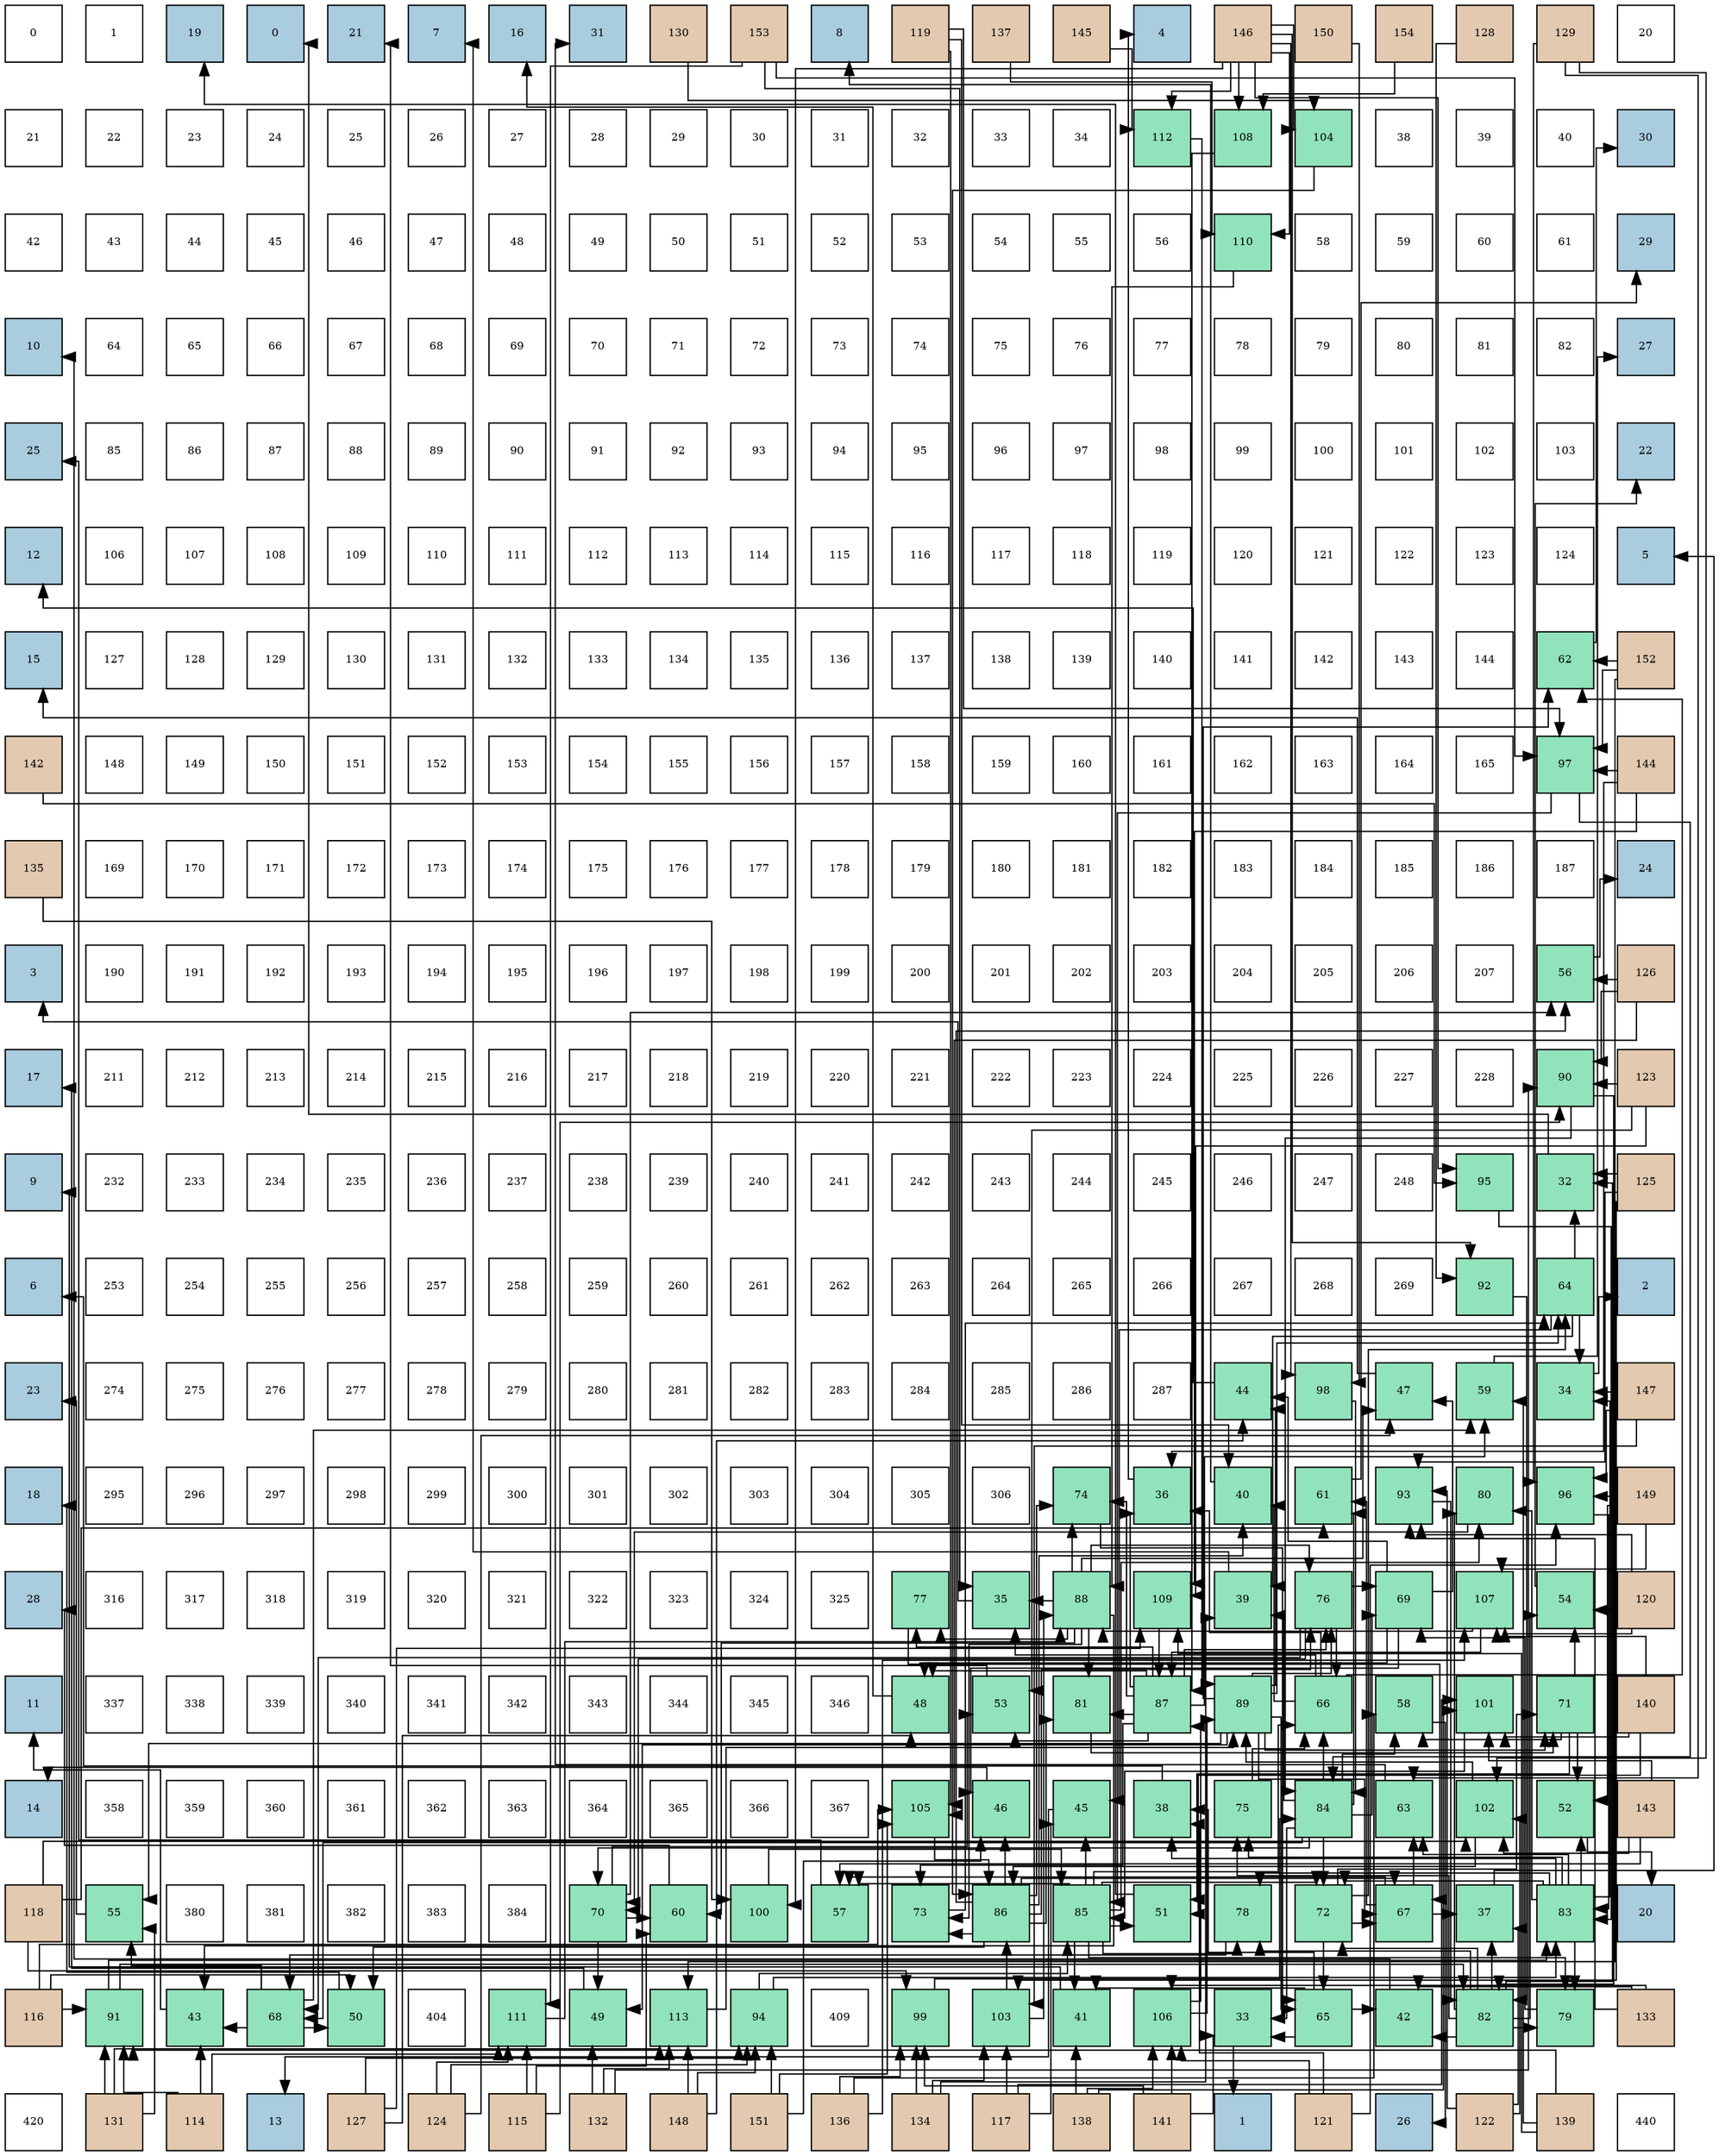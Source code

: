 digraph layout{
 rankdir=TB;
 splines=ortho;
 node [style=filled shape=square fixedsize=true width=0.6];
0[label="0", fontsize=8, fillcolor="#ffffff"];
1[label="1", fontsize=8, fillcolor="#ffffff"];
2[label="19", fontsize=8, fillcolor="#a9ccde"];
3[label="0", fontsize=8, fillcolor="#a9ccde"];
4[label="21", fontsize=8, fillcolor="#a9ccde"];
5[label="7", fontsize=8, fillcolor="#a9ccde"];
6[label="16", fontsize=8, fillcolor="#a9ccde"];
7[label="31", fontsize=8, fillcolor="#a9ccde"];
8[label="130", fontsize=8, fillcolor="#e3c9af"];
9[label="153", fontsize=8, fillcolor="#e3c9af"];
10[label="8", fontsize=8, fillcolor="#a9ccde"];
11[label="119", fontsize=8, fillcolor="#e3c9af"];
12[label="137", fontsize=8, fillcolor="#e3c9af"];
13[label="145", fontsize=8, fillcolor="#e3c9af"];
14[label="4", fontsize=8, fillcolor="#a9ccde"];
15[label="146", fontsize=8, fillcolor="#e3c9af"];
16[label="150", fontsize=8, fillcolor="#e3c9af"];
17[label="154", fontsize=8, fillcolor="#e3c9af"];
18[label="128", fontsize=8, fillcolor="#e3c9af"];
19[label="129", fontsize=8, fillcolor="#e3c9af"];
20[label="20", fontsize=8, fillcolor="#ffffff"];
21[label="21", fontsize=8, fillcolor="#ffffff"];
22[label="22", fontsize=8, fillcolor="#ffffff"];
23[label="23", fontsize=8, fillcolor="#ffffff"];
24[label="24", fontsize=8, fillcolor="#ffffff"];
25[label="25", fontsize=8, fillcolor="#ffffff"];
26[label="26", fontsize=8, fillcolor="#ffffff"];
27[label="27", fontsize=8, fillcolor="#ffffff"];
28[label="28", fontsize=8, fillcolor="#ffffff"];
29[label="29", fontsize=8, fillcolor="#ffffff"];
30[label="30", fontsize=8, fillcolor="#ffffff"];
31[label="31", fontsize=8, fillcolor="#ffffff"];
32[label="32", fontsize=8, fillcolor="#ffffff"];
33[label="33", fontsize=8, fillcolor="#ffffff"];
34[label="34", fontsize=8, fillcolor="#ffffff"];
35[label="112", fontsize=8, fillcolor="#91e3bb"];
36[label="108", fontsize=8, fillcolor="#91e3bb"];
37[label="104", fontsize=8, fillcolor="#91e3bb"];
38[label="38", fontsize=8, fillcolor="#ffffff"];
39[label="39", fontsize=8, fillcolor="#ffffff"];
40[label="40", fontsize=8, fillcolor="#ffffff"];
41[label="30", fontsize=8, fillcolor="#a9ccde"];
42[label="42", fontsize=8, fillcolor="#ffffff"];
43[label="43", fontsize=8, fillcolor="#ffffff"];
44[label="44", fontsize=8, fillcolor="#ffffff"];
45[label="45", fontsize=8, fillcolor="#ffffff"];
46[label="46", fontsize=8, fillcolor="#ffffff"];
47[label="47", fontsize=8, fillcolor="#ffffff"];
48[label="48", fontsize=8, fillcolor="#ffffff"];
49[label="49", fontsize=8, fillcolor="#ffffff"];
50[label="50", fontsize=8, fillcolor="#ffffff"];
51[label="51", fontsize=8, fillcolor="#ffffff"];
52[label="52", fontsize=8, fillcolor="#ffffff"];
53[label="53", fontsize=8, fillcolor="#ffffff"];
54[label="54", fontsize=8, fillcolor="#ffffff"];
55[label="55", fontsize=8, fillcolor="#ffffff"];
56[label="56", fontsize=8, fillcolor="#ffffff"];
57[label="110", fontsize=8, fillcolor="#91e3bb"];
58[label="58", fontsize=8, fillcolor="#ffffff"];
59[label="59", fontsize=8, fillcolor="#ffffff"];
60[label="60", fontsize=8, fillcolor="#ffffff"];
61[label="61", fontsize=8, fillcolor="#ffffff"];
62[label="29", fontsize=8, fillcolor="#a9ccde"];
63[label="10", fontsize=8, fillcolor="#a9ccde"];
64[label="64", fontsize=8, fillcolor="#ffffff"];
65[label="65", fontsize=8, fillcolor="#ffffff"];
66[label="66", fontsize=8, fillcolor="#ffffff"];
67[label="67", fontsize=8, fillcolor="#ffffff"];
68[label="68", fontsize=8, fillcolor="#ffffff"];
69[label="69", fontsize=8, fillcolor="#ffffff"];
70[label="70", fontsize=8, fillcolor="#ffffff"];
71[label="71", fontsize=8, fillcolor="#ffffff"];
72[label="72", fontsize=8, fillcolor="#ffffff"];
73[label="73", fontsize=8, fillcolor="#ffffff"];
74[label="74", fontsize=8, fillcolor="#ffffff"];
75[label="75", fontsize=8, fillcolor="#ffffff"];
76[label="76", fontsize=8, fillcolor="#ffffff"];
77[label="77", fontsize=8, fillcolor="#ffffff"];
78[label="78", fontsize=8, fillcolor="#ffffff"];
79[label="79", fontsize=8, fillcolor="#ffffff"];
80[label="80", fontsize=8, fillcolor="#ffffff"];
81[label="81", fontsize=8, fillcolor="#ffffff"];
82[label="82", fontsize=8, fillcolor="#ffffff"];
83[label="27", fontsize=8, fillcolor="#a9ccde"];
84[label="25", fontsize=8, fillcolor="#a9ccde"];
85[label="85", fontsize=8, fillcolor="#ffffff"];
86[label="86", fontsize=8, fillcolor="#ffffff"];
87[label="87", fontsize=8, fillcolor="#ffffff"];
88[label="88", fontsize=8, fillcolor="#ffffff"];
89[label="89", fontsize=8, fillcolor="#ffffff"];
90[label="90", fontsize=8, fillcolor="#ffffff"];
91[label="91", fontsize=8, fillcolor="#ffffff"];
92[label="92", fontsize=8, fillcolor="#ffffff"];
93[label="93", fontsize=8, fillcolor="#ffffff"];
94[label="94", fontsize=8, fillcolor="#ffffff"];
95[label="95", fontsize=8, fillcolor="#ffffff"];
96[label="96", fontsize=8, fillcolor="#ffffff"];
97[label="97", fontsize=8, fillcolor="#ffffff"];
98[label="98", fontsize=8, fillcolor="#ffffff"];
99[label="99", fontsize=8, fillcolor="#ffffff"];
100[label="100", fontsize=8, fillcolor="#ffffff"];
101[label="101", fontsize=8, fillcolor="#ffffff"];
102[label="102", fontsize=8, fillcolor="#ffffff"];
103[label="103", fontsize=8, fillcolor="#ffffff"];
104[label="22", fontsize=8, fillcolor="#a9ccde"];
105[label="12", fontsize=8, fillcolor="#a9ccde"];
106[label="106", fontsize=8, fillcolor="#ffffff"];
107[label="107", fontsize=8, fillcolor="#ffffff"];
108[label="108", fontsize=8, fillcolor="#ffffff"];
109[label="109", fontsize=8, fillcolor="#ffffff"];
110[label="110", fontsize=8, fillcolor="#ffffff"];
111[label="111", fontsize=8, fillcolor="#ffffff"];
112[label="112", fontsize=8, fillcolor="#ffffff"];
113[label="113", fontsize=8, fillcolor="#ffffff"];
114[label="114", fontsize=8, fillcolor="#ffffff"];
115[label="115", fontsize=8, fillcolor="#ffffff"];
116[label="116", fontsize=8, fillcolor="#ffffff"];
117[label="117", fontsize=8, fillcolor="#ffffff"];
118[label="118", fontsize=8, fillcolor="#ffffff"];
119[label="119", fontsize=8, fillcolor="#ffffff"];
120[label="120", fontsize=8, fillcolor="#ffffff"];
121[label="121", fontsize=8, fillcolor="#ffffff"];
122[label="122", fontsize=8, fillcolor="#ffffff"];
123[label="123", fontsize=8, fillcolor="#ffffff"];
124[label="124", fontsize=8, fillcolor="#ffffff"];
125[label="5", fontsize=8, fillcolor="#a9ccde"];
126[label="15", fontsize=8, fillcolor="#a9ccde"];
127[label="127", fontsize=8, fillcolor="#ffffff"];
128[label="128", fontsize=8, fillcolor="#ffffff"];
129[label="129", fontsize=8, fillcolor="#ffffff"];
130[label="130", fontsize=8, fillcolor="#ffffff"];
131[label="131", fontsize=8, fillcolor="#ffffff"];
132[label="132", fontsize=8, fillcolor="#ffffff"];
133[label="133", fontsize=8, fillcolor="#ffffff"];
134[label="134", fontsize=8, fillcolor="#ffffff"];
135[label="135", fontsize=8, fillcolor="#ffffff"];
136[label="136", fontsize=8, fillcolor="#ffffff"];
137[label="137", fontsize=8, fillcolor="#ffffff"];
138[label="138", fontsize=8, fillcolor="#ffffff"];
139[label="139", fontsize=8, fillcolor="#ffffff"];
140[label="140", fontsize=8, fillcolor="#ffffff"];
141[label="141", fontsize=8, fillcolor="#ffffff"];
142[label="142", fontsize=8, fillcolor="#ffffff"];
143[label="143", fontsize=8, fillcolor="#ffffff"];
144[label="144", fontsize=8, fillcolor="#ffffff"];
145[label="62", fontsize=8, fillcolor="#91e3bb"];
146[label="152", fontsize=8, fillcolor="#e3c9af"];
147[label="142", fontsize=8, fillcolor="#e3c9af"];
148[label="148", fontsize=8, fillcolor="#ffffff"];
149[label="149", fontsize=8, fillcolor="#ffffff"];
150[label="150", fontsize=8, fillcolor="#ffffff"];
151[label="151", fontsize=8, fillcolor="#ffffff"];
152[label="152", fontsize=8, fillcolor="#ffffff"];
153[label="153", fontsize=8, fillcolor="#ffffff"];
154[label="154", fontsize=8, fillcolor="#ffffff"];
155[label="155", fontsize=8, fillcolor="#ffffff"];
156[label="156", fontsize=8, fillcolor="#ffffff"];
157[label="157", fontsize=8, fillcolor="#ffffff"];
158[label="158", fontsize=8, fillcolor="#ffffff"];
159[label="159", fontsize=8, fillcolor="#ffffff"];
160[label="160", fontsize=8, fillcolor="#ffffff"];
161[label="161", fontsize=8, fillcolor="#ffffff"];
162[label="162", fontsize=8, fillcolor="#ffffff"];
163[label="163", fontsize=8, fillcolor="#ffffff"];
164[label="164", fontsize=8, fillcolor="#ffffff"];
165[label="165", fontsize=8, fillcolor="#ffffff"];
166[label="97", fontsize=8, fillcolor="#91e3bb"];
167[label="144", fontsize=8, fillcolor="#e3c9af"];
168[label="135", fontsize=8, fillcolor="#e3c9af"];
169[label="169", fontsize=8, fillcolor="#ffffff"];
170[label="170", fontsize=8, fillcolor="#ffffff"];
171[label="171", fontsize=8, fillcolor="#ffffff"];
172[label="172", fontsize=8, fillcolor="#ffffff"];
173[label="173", fontsize=8, fillcolor="#ffffff"];
174[label="174", fontsize=8, fillcolor="#ffffff"];
175[label="175", fontsize=8, fillcolor="#ffffff"];
176[label="176", fontsize=8, fillcolor="#ffffff"];
177[label="177", fontsize=8, fillcolor="#ffffff"];
178[label="178", fontsize=8, fillcolor="#ffffff"];
179[label="179", fontsize=8, fillcolor="#ffffff"];
180[label="180", fontsize=8, fillcolor="#ffffff"];
181[label="181", fontsize=8, fillcolor="#ffffff"];
182[label="182", fontsize=8, fillcolor="#ffffff"];
183[label="183", fontsize=8, fillcolor="#ffffff"];
184[label="184", fontsize=8, fillcolor="#ffffff"];
185[label="185", fontsize=8, fillcolor="#ffffff"];
186[label="186", fontsize=8, fillcolor="#ffffff"];
187[label="187", fontsize=8, fillcolor="#ffffff"];
188[label="24", fontsize=8, fillcolor="#a9ccde"];
189[label="3", fontsize=8, fillcolor="#a9ccde"];
190[label="190", fontsize=8, fillcolor="#ffffff"];
191[label="191", fontsize=8, fillcolor="#ffffff"];
192[label="192", fontsize=8, fillcolor="#ffffff"];
193[label="193", fontsize=8, fillcolor="#ffffff"];
194[label="194", fontsize=8, fillcolor="#ffffff"];
195[label="195", fontsize=8, fillcolor="#ffffff"];
196[label="196", fontsize=8, fillcolor="#ffffff"];
197[label="197", fontsize=8, fillcolor="#ffffff"];
198[label="198", fontsize=8, fillcolor="#ffffff"];
199[label="199", fontsize=8, fillcolor="#ffffff"];
200[label="200", fontsize=8, fillcolor="#ffffff"];
201[label="201", fontsize=8, fillcolor="#ffffff"];
202[label="202", fontsize=8, fillcolor="#ffffff"];
203[label="203", fontsize=8, fillcolor="#ffffff"];
204[label="204", fontsize=8, fillcolor="#ffffff"];
205[label="205", fontsize=8, fillcolor="#ffffff"];
206[label="206", fontsize=8, fillcolor="#ffffff"];
207[label="207", fontsize=8, fillcolor="#ffffff"];
208[label="56", fontsize=8, fillcolor="#91e3bb"];
209[label="126", fontsize=8, fillcolor="#e3c9af"];
210[label="17", fontsize=8, fillcolor="#a9ccde"];
211[label="211", fontsize=8, fillcolor="#ffffff"];
212[label="212", fontsize=8, fillcolor="#ffffff"];
213[label="213", fontsize=8, fillcolor="#ffffff"];
214[label="214", fontsize=8, fillcolor="#ffffff"];
215[label="215", fontsize=8, fillcolor="#ffffff"];
216[label="216", fontsize=8, fillcolor="#ffffff"];
217[label="217", fontsize=8, fillcolor="#ffffff"];
218[label="218", fontsize=8, fillcolor="#ffffff"];
219[label="219", fontsize=8, fillcolor="#ffffff"];
220[label="220", fontsize=8, fillcolor="#ffffff"];
221[label="221", fontsize=8, fillcolor="#ffffff"];
222[label="222", fontsize=8, fillcolor="#ffffff"];
223[label="223", fontsize=8, fillcolor="#ffffff"];
224[label="224", fontsize=8, fillcolor="#ffffff"];
225[label="225", fontsize=8, fillcolor="#ffffff"];
226[label="226", fontsize=8, fillcolor="#ffffff"];
227[label="227", fontsize=8, fillcolor="#ffffff"];
228[label="228", fontsize=8, fillcolor="#ffffff"];
229[label="90", fontsize=8, fillcolor="#91e3bb"];
230[label="123", fontsize=8, fillcolor="#e3c9af"];
231[label="9", fontsize=8, fillcolor="#a9ccde"];
232[label="232", fontsize=8, fillcolor="#ffffff"];
233[label="233", fontsize=8, fillcolor="#ffffff"];
234[label="234", fontsize=8, fillcolor="#ffffff"];
235[label="235", fontsize=8, fillcolor="#ffffff"];
236[label="236", fontsize=8, fillcolor="#ffffff"];
237[label="237", fontsize=8, fillcolor="#ffffff"];
238[label="238", fontsize=8, fillcolor="#ffffff"];
239[label="239", fontsize=8, fillcolor="#ffffff"];
240[label="240", fontsize=8, fillcolor="#ffffff"];
241[label="241", fontsize=8, fillcolor="#ffffff"];
242[label="242", fontsize=8, fillcolor="#ffffff"];
243[label="243", fontsize=8, fillcolor="#ffffff"];
244[label="244", fontsize=8, fillcolor="#ffffff"];
245[label="245", fontsize=8, fillcolor="#ffffff"];
246[label="246", fontsize=8, fillcolor="#ffffff"];
247[label="247", fontsize=8, fillcolor="#ffffff"];
248[label="248", fontsize=8, fillcolor="#ffffff"];
249[label="95", fontsize=8, fillcolor="#91e3bb"];
250[label="32", fontsize=8, fillcolor="#91e3bb"];
251[label="125", fontsize=8, fillcolor="#e3c9af"];
252[label="6", fontsize=8, fillcolor="#a9ccde"];
253[label="253", fontsize=8, fillcolor="#ffffff"];
254[label="254", fontsize=8, fillcolor="#ffffff"];
255[label="255", fontsize=8, fillcolor="#ffffff"];
256[label="256", fontsize=8, fillcolor="#ffffff"];
257[label="257", fontsize=8, fillcolor="#ffffff"];
258[label="258", fontsize=8, fillcolor="#ffffff"];
259[label="259", fontsize=8, fillcolor="#ffffff"];
260[label="260", fontsize=8, fillcolor="#ffffff"];
261[label="261", fontsize=8, fillcolor="#ffffff"];
262[label="262", fontsize=8, fillcolor="#ffffff"];
263[label="263", fontsize=8, fillcolor="#ffffff"];
264[label="264", fontsize=8, fillcolor="#ffffff"];
265[label="265", fontsize=8, fillcolor="#ffffff"];
266[label="266", fontsize=8, fillcolor="#ffffff"];
267[label="267", fontsize=8, fillcolor="#ffffff"];
268[label="268", fontsize=8, fillcolor="#ffffff"];
269[label="269", fontsize=8, fillcolor="#ffffff"];
270[label="92", fontsize=8, fillcolor="#91e3bb"];
271[label="64", fontsize=8, fillcolor="#91e3bb"];
272[label="2", fontsize=8, fillcolor="#a9ccde"];
273[label="23", fontsize=8, fillcolor="#a9ccde"];
274[label="274", fontsize=8, fillcolor="#ffffff"];
275[label="275", fontsize=8, fillcolor="#ffffff"];
276[label="276", fontsize=8, fillcolor="#ffffff"];
277[label="277", fontsize=8, fillcolor="#ffffff"];
278[label="278", fontsize=8, fillcolor="#ffffff"];
279[label="279", fontsize=8, fillcolor="#ffffff"];
280[label="280", fontsize=8, fillcolor="#ffffff"];
281[label="281", fontsize=8, fillcolor="#ffffff"];
282[label="282", fontsize=8, fillcolor="#ffffff"];
283[label="283", fontsize=8, fillcolor="#ffffff"];
284[label="284", fontsize=8, fillcolor="#ffffff"];
285[label="285", fontsize=8, fillcolor="#ffffff"];
286[label="286", fontsize=8, fillcolor="#ffffff"];
287[label="287", fontsize=8, fillcolor="#ffffff"];
288[label="44", fontsize=8, fillcolor="#91e3bb"];
289[label="98", fontsize=8, fillcolor="#91e3bb"];
290[label="47", fontsize=8, fillcolor="#91e3bb"];
291[label="59", fontsize=8, fillcolor="#91e3bb"];
292[label="34", fontsize=8, fillcolor="#91e3bb"];
293[label="147", fontsize=8, fillcolor="#e3c9af"];
294[label="18", fontsize=8, fillcolor="#a9ccde"];
295[label="295", fontsize=8, fillcolor="#ffffff"];
296[label="296", fontsize=8, fillcolor="#ffffff"];
297[label="297", fontsize=8, fillcolor="#ffffff"];
298[label="298", fontsize=8, fillcolor="#ffffff"];
299[label="299", fontsize=8, fillcolor="#ffffff"];
300[label="300", fontsize=8, fillcolor="#ffffff"];
301[label="301", fontsize=8, fillcolor="#ffffff"];
302[label="302", fontsize=8, fillcolor="#ffffff"];
303[label="303", fontsize=8, fillcolor="#ffffff"];
304[label="304", fontsize=8, fillcolor="#ffffff"];
305[label="305", fontsize=8, fillcolor="#ffffff"];
306[label="306", fontsize=8, fillcolor="#ffffff"];
307[label="74", fontsize=8, fillcolor="#91e3bb"];
308[label="36", fontsize=8, fillcolor="#91e3bb"];
309[label="40", fontsize=8, fillcolor="#91e3bb"];
310[label="61", fontsize=8, fillcolor="#91e3bb"];
311[label="93", fontsize=8, fillcolor="#91e3bb"];
312[label="80", fontsize=8, fillcolor="#91e3bb"];
313[label="96", fontsize=8, fillcolor="#91e3bb"];
314[label="149", fontsize=8, fillcolor="#e3c9af"];
315[label="28", fontsize=8, fillcolor="#a9ccde"];
316[label="316", fontsize=8, fillcolor="#ffffff"];
317[label="317", fontsize=8, fillcolor="#ffffff"];
318[label="318", fontsize=8, fillcolor="#ffffff"];
319[label="319", fontsize=8, fillcolor="#ffffff"];
320[label="320", fontsize=8, fillcolor="#ffffff"];
321[label="321", fontsize=8, fillcolor="#ffffff"];
322[label="322", fontsize=8, fillcolor="#ffffff"];
323[label="323", fontsize=8, fillcolor="#ffffff"];
324[label="324", fontsize=8, fillcolor="#ffffff"];
325[label="325", fontsize=8, fillcolor="#ffffff"];
326[label="77", fontsize=8, fillcolor="#91e3bb"];
327[label="35", fontsize=8, fillcolor="#91e3bb"];
328[label="88", fontsize=8, fillcolor="#91e3bb"];
329[label="109", fontsize=8, fillcolor="#91e3bb"];
330[label="39", fontsize=8, fillcolor="#91e3bb"];
331[label="76", fontsize=8, fillcolor="#91e3bb"];
332[label="69", fontsize=8, fillcolor="#91e3bb"];
333[label="107", fontsize=8, fillcolor="#91e3bb"];
334[label="54", fontsize=8, fillcolor="#91e3bb"];
335[label="120", fontsize=8, fillcolor="#e3c9af"];
336[label="11", fontsize=8, fillcolor="#a9ccde"];
337[label="337", fontsize=8, fillcolor="#ffffff"];
338[label="338", fontsize=8, fillcolor="#ffffff"];
339[label="339", fontsize=8, fillcolor="#ffffff"];
340[label="340", fontsize=8, fillcolor="#ffffff"];
341[label="341", fontsize=8, fillcolor="#ffffff"];
342[label="342", fontsize=8, fillcolor="#ffffff"];
343[label="343", fontsize=8, fillcolor="#ffffff"];
344[label="344", fontsize=8, fillcolor="#ffffff"];
345[label="345", fontsize=8, fillcolor="#ffffff"];
346[label="346", fontsize=8, fillcolor="#ffffff"];
347[label="48", fontsize=8, fillcolor="#91e3bb"];
348[label="53", fontsize=8, fillcolor="#91e3bb"];
349[label="81", fontsize=8, fillcolor="#91e3bb"];
350[label="87", fontsize=8, fillcolor="#91e3bb"];
351[label="89", fontsize=8, fillcolor="#91e3bb"];
352[label="66", fontsize=8, fillcolor="#91e3bb"];
353[label="58", fontsize=8, fillcolor="#91e3bb"];
354[label="101", fontsize=8, fillcolor="#91e3bb"];
355[label="71", fontsize=8, fillcolor="#91e3bb"];
356[label="140", fontsize=8, fillcolor="#e3c9af"];
357[label="14", fontsize=8, fillcolor="#a9ccde"];
358[label="358", fontsize=8, fillcolor="#ffffff"];
359[label="359", fontsize=8, fillcolor="#ffffff"];
360[label="360", fontsize=8, fillcolor="#ffffff"];
361[label="361", fontsize=8, fillcolor="#ffffff"];
362[label="362", fontsize=8, fillcolor="#ffffff"];
363[label="363", fontsize=8, fillcolor="#ffffff"];
364[label="364", fontsize=8, fillcolor="#ffffff"];
365[label="365", fontsize=8, fillcolor="#ffffff"];
366[label="366", fontsize=8, fillcolor="#ffffff"];
367[label="367", fontsize=8, fillcolor="#ffffff"];
368[label="105", fontsize=8, fillcolor="#91e3bb"];
369[label="46", fontsize=8, fillcolor="#91e3bb"];
370[label="45", fontsize=8, fillcolor="#91e3bb"];
371[label="38", fontsize=8, fillcolor="#91e3bb"];
372[label="75", fontsize=8, fillcolor="#91e3bb"];
373[label="84", fontsize=8, fillcolor="#91e3bb"];
374[label="63", fontsize=8, fillcolor="#91e3bb"];
375[label="102", fontsize=8, fillcolor="#91e3bb"];
376[label="52", fontsize=8, fillcolor="#91e3bb"];
377[label="143", fontsize=8, fillcolor="#e3c9af"];
378[label="118", fontsize=8, fillcolor="#e3c9af"];
379[label="55", fontsize=8, fillcolor="#91e3bb"];
380[label="380", fontsize=8, fillcolor="#ffffff"];
381[label="381", fontsize=8, fillcolor="#ffffff"];
382[label="382", fontsize=8, fillcolor="#ffffff"];
383[label="383", fontsize=8, fillcolor="#ffffff"];
384[label="384", fontsize=8, fillcolor="#ffffff"];
385[label="70", fontsize=8, fillcolor="#91e3bb"];
386[label="60", fontsize=8, fillcolor="#91e3bb"];
387[label="100", fontsize=8, fillcolor="#91e3bb"];
388[label="57", fontsize=8, fillcolor="#91e3bb"];
389[label="73", fontsize=8, fillcolor="#91e3bb"];
390[label="86", fontsize=8, fillcolor="#91e3bb"];
391[label="85", fontsize=8, fillcolor="#91e3bb"];
392[label="51", fontsize=8, fillcolor="#91e3bb"];
393[label="78", fontsize=8, fillcolor="#91e3bb"];
394[label="72", fontsize=8, fillcolor="#91e3bb"];
395[label="67", fontsize=8, fillcolor="#91e3bb"];
396[label="37", fontsize=8, fillcolor="#91e3bb"];
397[label="83", fontsize=8, fillcolor="#91e3bb"];
398[label="20", fontsize=8, fillcolor="#a9ccde"];
399[label="116", fontsize=8, fillcolor="#e3c9af"];
400[label="91", fontsize=8, fillcolor="#91e3bb"];
401[label="43", fontsize=8, fillcolor="#91e3bb"];
402[label="68", fontsize=8, fillcolor="#91e3bb"];
403[label="50", fontsize=8, fillcolor="#91e3bb"];
404[label="404", fontsize=8, fillcolor="#ffffff"];
405[label="111", fontsize=8, fillcolor="#91e3bb"];
406[label="49", fontsize=8, fillcolor="#91e3bb"];
407[label="113", fontsize=8, fillcolor="#91e3bb"];
408[label="94", fontsize=8, fillcolor="#91e3bb"];
409[label="409", fontsize=8, fillcolor="#ffffff"];
410[label="99", fontsize=8, fillcolor="#91e3bb"];
411[label="103", fontsize=8, fillcolor="#91e3bb"];
412[label="41", fontsize=8, fillcolor="#91e3bb"];
413[label="106", fontsize=8, fillcolor="#91e3bb"];
414[label="33", fontsize=8, fillcolor="#91e3bb"];
415[label="65", fontsize=8, fillcolor="#91e3bb"];
416[label="42", fontsize=8, fillcolor="#91e3bb"];
417[label="82", fontsize=8, fillcolor="#91e3bb"];
418[label="79", fontsize=8, fillcolor="#91e3bb"];
419[label="133", fontsize=8, fillcolor="#e3c9af"];
420[label="420", fontsize=8, fillcolor="#ffffff"];
421[label="131", fontsize=8, fillcolor="#e3c9af"];
422[label="114", fontsize=8, fillcolor="#e3c9af"];
423[label="13", fontsize=8, fillcolor="#a9ccde"];
424[label="127", fontsize=8, fillcolor="#e3c9af"];
425[label="124", fontsize=8, fillcolor="#e3c9af"];
426[label="115", fontsize=8, fillcolor="#e3c9af"];
427[label="132", fontsize=8, fillcolor="#e3c9af"];
428[label="148", fontsize=8, fillcolor="#e3c9af"];
429[label="151", fontsize=8, fillcolor="#e3c9af"];
430[label="136", fontsize=8, fillcolor="#e3c9af"];
431[label="134", fontsize=8, fillcolor="#e3c9af"];
432[label="117", fontsize=8, fillcolor="#e3c9af"];
433[label="138", fontsize=8, fillcolor="#e3c9af"];
434[label="141", fontsize=8, fillcolor="#e3c9af"];
435[label="1", fontsize=8, fillcolor="#a9ccde"];
436[label="121", fontsize=8, fillcolor="#e3c9af"];
437[label="26", fontsize=8, fillcolor="#a9ccde"];
438[label="122", fontsize=8, fillcolor="#e3c9af"];
439[label="139", fontsize=8, fillcolor="#e3c9af"];
440[label="440", fontsize=8, fillcolor="#ffffff"];
edge [constraint=false, style=vis];250 -> 3;
414 -> 435;
292 -> 272;
327 -> 189;
308 -> 14;
396 -> 125;
371 -> 252;
330 -> 5;
309 -> 10;
412 -> 231;
416 -> 63;
401 -> 336;
288 -> 105;
370 -> 423;
369 -> 357;
290 -> 126;
347 -> 6;
406 -> 210;
403 -> 294;
392 -> 2;
376 -> 398;
348 -> 4;
334 -> 104;
379 -> 273;
208 -> 188;
388 -> 84;
353 -> 437;
291 -> 83;
386 -> 315;
310 -> 62;
145 -> 41;
374 -> 7;
271 -> 250;
271 -> 292;
271 -> 330;
271 -> 370;
415 -> 414;
415 -> 371;
415 -> 412;
415 -> 416;
352 -> 327;
352 -> 308;
352 -> 309;
352 -> 145;
395 -> 396;
395 -> 388;
395 -> 310;
395 -> 374;
402 -> 401;
402 -> 403;
402 -> 379;
402 -> 291;
332 -> 288;
332 -> 369;
332 -> 290;
332 -> 347;
385 -> 406;
385 -> 348;
385 -> 208;
385 -> 386;
355 -> 392;
355 -> 376;
355 -> 334;
355 -> 353;
394 -> 271;
394 -> 415;
394 -> 395;
394 -> 355;
389 -> 271;
307 -> 415;
372 -> 352;
331 -> 352;
331 -> 402;
331 -> 332;
331 -> 385;
326 -> 395;
393 -> 402;
418 -> 332;
312 -> 385;
349 -> 355;
417 -> 250;
417 -> 396;
417 -> 416;
417 -> 334;
417 -> 394;
417 -> 372;
417 -> 393;
417 -> 418;
417 -> 312;
397 -> 292;
397 -> 371;
397 -> 376;
397 -> 374;
397 -> 394;
397 -> 372;
397 -> 393;
397 -> 418;
397 -> 312;
373 -> 414;
373 -> 330;
373 -> 353;
373 -> 310;
373 -> 352;
373 -> 402;
373 -> 332;
373 -> 385;
373 -> 394;
391 -> 412;
391 -> 370;
391 -> 392;
391 -> 388;
391 -> 352;
391 -> 394;
391 -> 393;
391 -> 418;
391 -> 312;
390 -> 309;
390 -> 369;
390 -> 403;
390 -> 208;
390 -> 395;
390 -> 389;
390 -> 307;
390 -> 331;
390 -> 349;
350 -> 308;
350 -> 347;
350 -> 348;
350 -> 291;
350 -> 389;
350 -> 307;
350 -> 331;
350 -> 326;
350 -> 349;
328 -> 327;
328 -> 401;
328 -> 290;
328 -> 386;
328 -> 389;
328 -> 307;
328 -> 331;
328 -> 326;
328 -> 349;
351 -> 288;
351 -> 406;
351 -> 379;
351 -> 145;
351 -> 271;
351 -> 415;
351 -> 395;
351 -> 355;
351 -> 331;
229 -> 417;
229 -> 373;
400 -> 417;
400 -> 397;
270 -> 417;
311 -> 417;
408 -> 397;
408 -> 391;
249 -> 397;
313 -> 397;
166 -> 373;
166 -> 391;
289 -> 373;
410 -> 373;
387 -> 391;
354 -> 391;
375 -> 390;
375 -> 351;
411 -> 390;
411 -> 328;
37 -> 390;
368 -> 390;
413 -> 350;
413 -> 351;
333 -> 350;
333 -> 328;
36 -> 350;
329 -> 350;
57 -> 328;
405 -> 328;
35 -> 351;
407 -> 351;
422 -> 401;
422 -> 400;
422 -> 405;
426 -> 386;
426 -> 229;
426 -> 405;
399 -> 403;
399 -> 400;
399 -> 368;
432 -> 370;
432 -> 354;
432 -> 411;
378 -> 310;
378 -> 410;
378 -> 375;
11 -> 309;
11 -> 166;
11 -> 368;
335 -> 334;
335 -> 311;
335 -> 333;
436 -> 371;
436 -> 313;
436 -> 413;
438 -> 396;
438 -> 311;
438 -> 375;
230 -> 348;
230 -> 229;
230 -> 329;
425 -> 290;
425 -> 408;
425 -> 405;
251 -> 250;
251 -> 311;
251 -> 411;
209 -> 208;
209 -> 229;
209 -> 368;
424 -> 347;
424 -> 408;
424 -> 329;
18 -> 270;
19 -> 374;
19 -> 313;
19 -> 375;
8 -> 37;
421 -> 379;
421 -> 400;
421 -> 407;
427 -> 406;
427 -> 229;
427 -> 407;
419 -> 416;
419 -> 311;
419 -> 413;
431 -> 330;
431 -> 410;
431 -> 411;
168 -> 387;
430 -> 353;
430 -> 410;
430 -> 333;
12 -> 57;
433 -> 412;
433 -> 354;
433 -> 413;
439 -> 291;
439 -> 400;
439 -> 329;
356 -> 392;
356 -> 354;
356 -> 333;
434 -> 414;
434 -> 410;
434 -> 413;
147 -> 249;
377 -> 388;
377 -> 354;
377 -> 375;
167 -> 308;
167 -> 166;
167 -> 329;
13 -> 35;
15 -> 270;
15 -> 249;
15 -> 289;
15 -> 387;
15 -> 37;
15 -> 36;
15 -> 57;
15 -> 35;
293 -> 292;
293 -> 313;
293 -> 411;
428 -> 288;
428 -> 408;
428 -> 407;
314 -> 376;
314 -> 313;
314 -> 333;
16 -> 289;
429 -> 369;
429 -> 408;
429 -> 368;
146 -> 145;
146 -> 166;
146 -> 407;
9 -> 327;
9 -> 166;
9 -> 405;
17 -> 36;
edge [constraint=true, style=invis];
0 -> 21 -> 42 -> 63 -> 84 -> 105 -> 126 -> 147 -> 168 -> 189 -> 210 -> 231 -> 252 -> 273 -> 294 -> 315 -> 336 -> 357 -> 378 -> 399 -> 420;
1 -> 22 -> 43 -> 64 -> 85 -> 106 -> 127 -> 148 -> 169 -> 190 -> 211 -> 232 -> 253 -> 274 -> 295 -> 316 -> 337 -> 358 -> 379 -> 400 -> 421;
2 -> 23 -> 44 -> 65 -> 86 -> 107 -> 128 -> 149 -> 170 -> 191 -> 212 -> 233 -> 254 -> 275 -> 296 -> 317 -> 338 -> 359 -> 380 -> 401 -> 422;
3 -> 24 -> 45 -> 66 -> 87 -> 108 -> 129 -> 150 -> 171 -> 192 -> 213 -> 234 -> 255 -> 276 -> 297 -> 318 -> 339 -> 360 -> 381 -> 402 -> 423;
4 -> 25 -> 46 -> 67 -> 88 -> 109 -> 130 -> 151 -> 172 -> 193 -> 214 -> 235 -> 256 -> 277 -> 298 -> 319 -> 340 -> 361 -> 382 -> 403 -> 424;
5 -> 26 -> 47 -> 68 -> 89 -> 110 -> 131 -> 152 -> 173 -> 194 -> 215 -> 236 -> 257 -> 278 -> 299 -> 320 -> 341 -> 362 -> 383 -> 404 -> 425;
6 -> 27 -> 48 -> 69 -> 90 -> 111 -> 132 -> 153 -> 174 -> 195 -> 216 -> 237 -> 258 -> 279 -> 300 -> 321 -> 342 -> 363 -> 384 -> 405 -> 426;
7 -> 28 -> 49 -> 70 -> 91 -> 112 -> 133 -> 154 -> 175 -> 196 -> 217 -> 238 -> 259 -> 280 -> 301 -> 322 -> 343 -> 364 -> 385 -> 406 -> 427;
8 -> 29 -> 50 -> 71 -> 92 -> 113 -> 134 -> 155 -> 176 -> 197 -> 218 -> 239 -> 260 -> 281 -> 302 -> 323 -> 344 -> 365 -> 386 -> 407 -> 428;
9 -> 30 -> 51 -> 72 -> 93 -> 114 -> 135 -> 156 -> 177 -> 198 -> 219 -> 240 -> 261 -> 282 -> 303 -> 324 -> 345 -> 366 -> 387 -> 408 -> 429;
10 -> 31 -> 52 -> 73 -> 94 -> 115 -> 136 -> 157 -> 178 -> 199 -> 220 -> 241 -> 262 -> 283 -> 304 -> 325 -> 346 -> 367 -> 388 -> 409 -> 430;
11 -> 32 -> 53 -> 74 -> 95 -> 116 -> 137 -> 158 -> 179 -> 200 -> 221 -> 242 -> 263 -> 284 -> 305 -> 326 -> 347 -> 368 -> 389 -> 410 -> 431;
12 -> 33 -> 54 -> 75 -> 96 -> 117 -> 138 -> 159 -> 180 -> 201 -> 222 -> 243 -> 264 -> 285 -> 306 -> 327 -> 348 -> 369 -> 390 -> 411 -> 432;
13 -> 34 -> 55 -> 76 -> 97 -> 118 -> 139 -> 160 -> 181 -> 202 -> 223 -> 244 -> 265 -> 286 -> 307 -> 328 -> 349 -> 370 -> 391 -> 412 -> 433;
14 -> 35 -> 56 -> 77 -> 98 -> 119 -> 140 -> 161 -> 182 -> 203 -> 224 -> 245 -> 266 -> 287 -> 308 -> 329 -> 350 -> 371 -> 392 -> 413 -> 434;
15 -> 36 -> 57 -> 78 -> 99 -> 120 -> 141 -> 162 -> 183 -> 204 -> 225 -> 246 -> 267 -> 288 -> 309 -> 330 -> 351 -> 372 -> 393 -> 414 -> 435;
16 -> 37 -> 58 -> 79 -> 100 -> 121 -> 142 -> 163 -> 184 -> 205 -> 226 -> 247 -> 268 -> 289 -> 310 -> 331 -> 352 -> 373 -> 394 -> 415 -> 436;
17 -> 38 -> 59 -> 80 -> 101 -> 122 -> 143 -> 164 -> 185 -> 206 -> 227 -> 248 -> 269 -> 290 -> 311 -> 332 -> 353 -> 374 -> 395 -> 416 -> 437;
18 -> 39 -> 60 -> 81 -> 102 -> 123 -> 144 -> 165 -> 186 -> 207 -> 228 -> 249 -> 270 -> 291 -> 312 -> 333 -> 354 -> 375 -> 396 -> 417 -> 438;
19 -> 40 -> 61 -> 82 -> 103 -> 124 -> 145 -> 166 -> 187 -> 208 -> 229 -> 250 -> 271 -> 292 -> 313 -> 334 -> 355 -> 376 -> 397 -> 418 -> 439;
20 -> 41 -> 62 -> 83 -> 104 -> 125 -> 146 -> 167 -> 188 -> 209 -> 230 -> 251 -> 272 -> 293 -> 314 -> 335 -> 356 -> 377 -> 398 -> 419 -> 440;
rank = same {0 -> 1 -> 2 -> 3 -> 4 -> 5 -> 6 -> 7 -> 8 -> 9 -> 10 -> 11 -> 12 -> 13 -> 14 -> 15 -> 16 -> 17 -> 18 -> 19 -> 20};
rank = same {21 -> 22 -> 23 -> 24 -> 25 -> 26 -> 27 -> 28 -> 29 -> 30 -> 31 -> 32 -> 33 -> 34 -> 35 -> 36 -> 37 -> 38 -> 39 -> 40 -> 41};
rank = same {42 -> 43 -> 44 -> 45 -> 46 -> 47 -> 48 -> 49 -> 50 -> 51 -> 52 -> 53 -> 54 -> 55 -> 56 -> 57 -> 58 -> 59 -> 60 -> 61 -> 62};
rank = same {63 -> 64 -> 65 -> 66 -> 67 -> 68 -> 69 -> 70 -> 71 -> 72 -> 73 -> 74 -> 75 -> 76 -> 77 -> 78 -> 79 -> 80 -> 81 -> 82 -> 83};
rank = same {84 -> 85 -> 86 -> 87 -> 88 -> 89 -> 90 -> 91 -> 92 -> 93 -> 94 -> 95 -> 96 -> 97 -> 98 -> 99 -> 100 -> 101 -> 102 -> 103 -> 104};
rank = same {105 -> 106 -> 107 -> 108 -> 109 -> 110 -> 111 -> 112 -> 113 -> 114 -> 115 -> 116 -> 117 -> 118 -> 119 -> 120 -> 121 -> 122 -> 123 -> 124 -> 125};
rank = same {126 -> 127 -> 128 -> 129 -> 130 -> 131 -> 132 -> 133 -> 134 -> 135 -> 136 -> 137 -> 138 -> 139 -> 140 -> 141 -> 142 -> 143 -> 144 -> 145 -> 146};
rank = same {147 -> 148 -> 149 -> 150 -> 151 -> 152 -> 153 -> 154 -> 155 -> 156 -> 157 -> 158 -> 159 -> 160 -> 161 -> 162 -> 163 -> 164 -> 165 -> 166 -> 167};
rank = same {168 -> 169 -> 170 -> 171 -> 172 -> 173 -> 174 -> 175 -> 176 -> 177 -> 178 -> 179 -> 180 -> 181 -> 182 -> 183 -> 184 -> 185 -> 186 -> 187 -> 188};
rank = same {189 -> 190 -> 191 -> 192 -> 193 -> 194 -> 195 -> 196 -> 197 -> 198 -> 199 -> 200 -> 201 -> 202 -> 203 -> 204 -> 205 -> 206 -> 207 -> 208 -> 209};
rank = same {210 -> 211 -> 212 -> 213 -> 214 -> 215 -> 216 -> 217 -> 218 -> 219 -> 220 -> 221 -> 222 -> 223 -> 224 -> 225 -> 226 -> 227 -> 228 -> 229 -> 230};
rank = same {231 -> 232 -> 233 -> 234 -> 235 -> 236 -> 237 -> 238 -> 239 -> 240 -> 241 -> 242 -> 243 -> 244 -> 245 -> 246 -> 247 -> 248 -> 249 -> 250 -> 251};
rank = same {252 -> 253 -> 254 -> 255 -> 256 -> 257 -> 258 -> 259 -> 260 -> 261 -> 262 -> 263 -> 264 -> 265 -> 266 -> 267 -> 268 -> 269 -> 270 -> 271 -> 272};
rank = same {273 -> 274 -> 275 -> 276 -> 277 -> 278 -> 279 -> 280 -> 281 -> 282 -> 283 -> 284 -> 285 -> 286 -> 287 -> 288 -> 289 -> 290 -> 291 -> 292 -> 293};
rank = same {294 -> 295 -> 296 -> 297 -> 298 -> 299 -> 300 -> 301 -> 302 -> 303 -> 304 -> 305 -> 306 -> 307 -> 308 -> 309 -> 310 -> 311 -> 312 -> 313 -> 314};
rank = same {315 -> 316 -> 317 -> 318 -> 319 -> 320 -> 321 -> 322 -> 323 -> 324 -> 325 -> 326 -> 327 -> 328 -> 329 -> 330 -> 331 -> 332 -> 333 -> 334 -> 335};
rank = same {336 -> 337 -> 338 -> 339 -> 340 -> 341 -> 342 -> 343 -> 344 -> 345 -> 346 -> 347 -> 348 -> 349 -> 350 -> 351 -> 352 -> 353 -> 354 -> 355 -> 356};
rank = same {357 -> 358 -> 359 -> 360 -> 361 -> 362 -> 363 -> 364 -> 365 -> 366 -> 367 -> 368 -> 369 -> 370 -> 371 -> 372 -> 373 -> 374 -> 375 -> 376 -> 377};
rank = same {378 -> 379 -> 380 -> 381 -> 382 -> 383 -> 384 -> 385 -> 386 -> 387 -> 388 -> 389 -> 390 -> 391 -> 392 -> 393 -> 394 -> 395 -> 396 -> 397 -> 398};
rank = same {399 -> 400 -> 401 -> 402 -> 403 -> 404 -> 405 -> 406 -> 407 -> 408 -> 409 -> 410 -> 411 -> 412 -> 413 -> 414 -> 415 -> 416 -> 417 -> 418 -> 419};
rank = same {420 -> 421 -> 422 -> 423 -> 424 -> 425 -> 426 -> 427 -> 428 -> 429 -> 430 -> 431 -> 432 -> 433 -> 434 -> 435 -> 436 -> 437 -> 438 -> 439 -> 440};
}